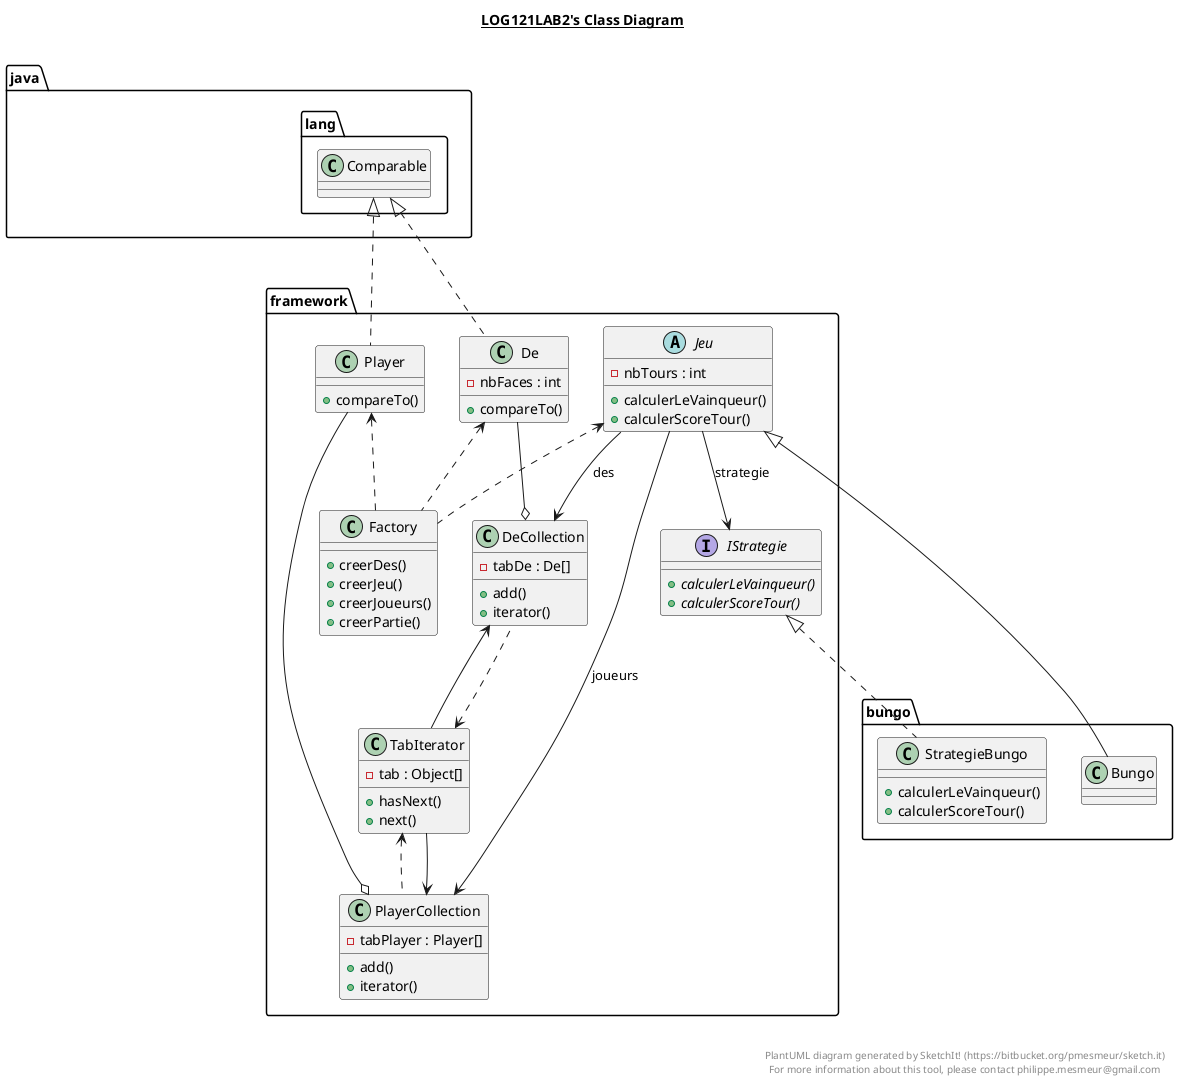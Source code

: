 @startuml

title __LOG121LAB2's Class Diagram__\n

  namespace bungo {
    class bungo.Bungo {
    }
  }
  

  namespace bungo {
    class bungo.StrategieBungo {
            + calculerLeVainqueur()
            + calculerScoreTour()
    }
  }
  

  namespace framework {
    class framework.DeCollection {
    - tabDe : De[]
    + add()
    + iterator()
    }
  }
  

  namespace framework {
    class framework.PlayerCollection {
    - tabPlayer : Player[]
    + add()
    + iterator()
    }
  }
  

  namespace framework {
    class framework.De {
    - nbFaces : int
    + compareTo()
    }
  }
  

  namespace framework {
    class framework.Factory {
            + creerDes()
            + creerJeu()
            + creerJoueurs()
            + creerPartie()
    }
  }
  

  namespace framework {
    interface framework.IStrategie {
            {abstract} + calculerLeVainqueur()
            {abstract} + calculerScoreTour()
    }
  }
  

  namespace framework {
    abstract class framework.Jeu {
            - nbTours : int
            + calculerLeVainqueur()
            + calculerScoreTour()
    }
  }
  

  namespace framework {
    class framework.Player {
    + compareTo()
    }
  }
  

  namespace framework {
    class framework.TabIterator {
    - tab : Object[]
    + hasNext()
     + next()
    }
  }
  

  namespace tests {
    class tests.DeTest {
    }
  }
  

  bungo.Bungo -up-|> framework.Jeu
  bungo.StrategieBungo .up.|> framework.IStrategie
  framework.DeCollection .up.|> java.util.Collection
  framework.PlayerCollection .up.|> java.util.Collection
  framework.De .up.|> java.lang.Comparable
  framework.Jeu --> framework.DeCollection : des
  framework.Jeu --> framework.PlayerCollection : joueurs
  framework.Jeu --> framework.IStrategie : strategie
  framework.Player .up.|> java.lang.Comparable
  framework.TabIterator .up.|> java.util.Iterator
  tests.DeTest o-- framework.De : de1
  tests.DeTest o-- framework.De : de2
  framework.DeCollection .up.> framework.TabIterator
  framework.PlayerCollection .up.> framework.TabIterator
  framework.DeCollection <-- framework.TabIterator
  framework.PlayerCollection <-- framework.TabIterator
  framework.Factory .up.> framework.Jeu
  framework.Factory .up.> framework.Player
  framework.Factory .up.> framework.De
  framework.Factory .up.> java.util.Collection
  framework.De --o framework.DeCollection
  framework.Player --o framework.PlayerCollection


  hide tests
  hide java.util
right footer


PlantUML diagram generated by SketchIt! (https://bitbucket.org/pmesmeur/sketch.it)
For more information about this tool, please contact philippe.mesmeur@gmail.com
endfooter

@enduml
